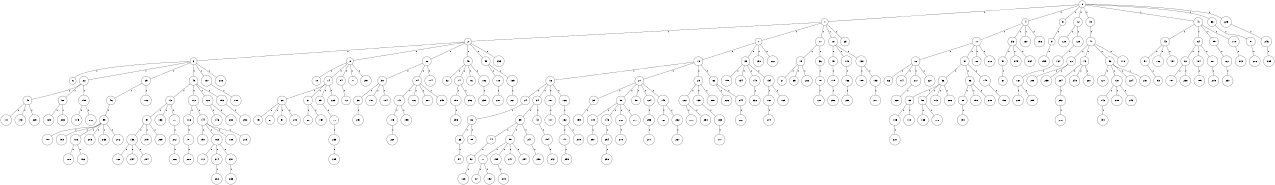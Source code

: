 graph G {
size="8.5,11;"
ratio = "expand;"
fixedsize="true;"
overlap="scale;"
node[shape=circle,width=.12,hight=.12,fontsize=12]
edge[fontsize=12]

0[label=" 0" color=black, pos="1.311536,2.8544616!"];
1[label=" 1" color=black, pos="2.2748339,1.7451549!"];
2[label=" 2" color=black, pos="1.3743077,2.2073294!"];
3[label=" 3" color=black, pos="2.2727245,0.6972136!"];
4[label=" 4" color=black, pos="2.1086748,2.1713917!"];
5[label=" 5" color=black, pos="1.5241531,2.5400214!"];
6[label=" 6" color=black, pos="2.1519603,0.0024797618!"];
7[label=" 7" color=black, pos="2.0860629,2.0260525!"];
8[label=" 8" color=black, pos="0.34647254,1.9040995!"];
9[label=" 9" color=black, pos="0.7542559,1.6054191!"];
10[label=" 10" color=black, pos="1.7436646,0.0050160922!"];
11[label=" 11" color=black, pos="2.1325315,2.3000611!"];
12[label=" 12" color=black, pos="2.7960283,1.9821394!"];
13[label=" 13" color=black, pos="2.8336928,1.3962372!"];
14[label=" 14" color=black, pos="0.60534698,0.74042858!"];
15[label=" 15" color=black, pos="0.74359697,1.0890087!"];
16[label=" 16" color=black, pos="2.6469952,0.71137597!"];
17[label=" 17" color=black, pos="1.6423625,0.52981466!"];
18[label=" 18" color=black, pos="0.12954348,1.4024161!"];
19[label=" 19" color=black, pos="0.23706045,1.5032813!"];
20[label=" 20" color=black, pos="1.17393,0.35327019!"];
21[label=" 21" color=black, pos="0.007581485,2.993276!"];
22[label=" 22" color=black, pos="2.1482243,0.30433831!"];
23[label=" 23" color=black, pos="1.5001856,2.9818907!"];
24[label=" 24" color=black, pos="0.38645513,0.54843186!"];
25[label=" 25" color=black, pos="2.0100617,0.41484465!"];
26[label=" 26" color=black, pos="0.61307729,0.4016802!"];
27[label=" 27" color=black, pos="2.519738,0.88322648!"];
28[label=" 28" color=black, pos="2.3903822,2.7012908!"];
29[label=" 29" color=black, pos="2.986004,1.0108921!"];
30[label=" 30" color=black, pos="0.42827124,2.0260495!"];
31[label=" 31" color=black, pos="2.7085774,1.0756376!"];
32[label=" 32" color=black, pos="2.701207,2.1238501!"];
33[label=" 33" color=black, pos="2.702316,2.8508739!"];
34[label=" 34" color=black, pos="1.3559556,0.16553102!"];
35[label=" 35" color=black, pos="0.15751562,0.56936148!"];
36[label=" 36" color=black, pos="2.2852542,2.9458615!"];
37[label=" 37" color=black, pos="2.9652189,2.4054865!"];
38[label=" 38" color=black, pos="2.271984,2.321947!"];
39[label=" 39" color=black, pos="2.4394763,2.075594!"];
40[label=" 40" color=black, pos="0.021654087,1.8519519!"];
41[label=" 41" color=black, pos="1.7381389,2.0393634!"];
42[label=" 42" color=black, pos="2.95538,0.96978799!"];
43[label=" 43" color=black, pos="1.2536519,1.6607934!"];
44[label=" 44" color=black, pos="1.8098017,2.8101642!"];
45[label=" 45" color=black, pos="1.5634085,2.1685108!"];
46[label=" 46" color=black, pos="2.6471867,0.81595396!"];
47[label=" 47" color=black, pos="1.8880424,1.2273462!"];
48[label=" 48" color=black, pos="2.0909921,2.6336666!"];
49[label=" 49" color=black, pos="2.782124,2.9232254!"];
50[label=" 50" color=black, pos="1.8779244,1.8503996!"];
51[label=" 51" color=black, pos="0.43216288,1.6704823!"];
52[label=" 52" color=black, pos="0.11784798,2.0169852!"];
53[label=" 53" color=black, pos="1.6962972,0.51664898!"];
54[label=" 54" color=black, pos="0.67595385,0.43014687!"];
55[label=" 55" color=black, pos="0.22415088,1.4736928!"];
56[label=" 56" color=black, pos="1.7367912,2.1442739!"];
57[label=" 57" color=black, pos="1.7803894,0.25641917!"];
58[label=" 58" color=black, pos="2.9605128,1.78989!"];
59[label=" 59" color=black, pos="2.6180119,2.6346402!"];
60[label=" 60" color=black, pos="2.9410188,2.4171164!"];
61[label=" 61" color=black, pos="2.8371215,2.9808!"];
62[label=" 62" color=black, pos="1.2663683,2.0770716!"];
63[label=" 63" color=black, pos="2.0684399,2.8056621!"];
64[label=" 64" color=black, pos="2.6581238,0.32414622!"];
65[label=" 65" color=black, pos="1.0174354,2.0968269!"];
66[label=" 66" color=black, pos="0.68738421,1.3706238!"];
67[label=" 67" color=black, pos="2.3470891,2.041256!"];
68[label=" 68" color=black, pos="1.6568895,0.92542399!"];
69[label=" 69" color=black, pos="2.3921377,1.0070863!"];
70[label=" 70" color=black, pos="0.31717081,0.14902513!"];
71[label=" 71" color=black, pos="1.6349223,1.1908418!"];
72[label=" 72" color=black, pos="0.90462327,1.7315592!"];
73[label=" 73" color=black, pos="0.095553378,0.90000678!"];
74[label=" 74" color=black, pos="0.71510287,0.088333702!"];
75[label=" 75" color=black, pos="1.2758946,1.3502999!"];
76[label=" 76" color=black, pos="2.5879621,0.42679495!"];
77[label=" 77" color=black, pos="2.1819479,0.63860571!"];
78[label=" 78" color=black, pos="0.51803909,0.88472942!"];
79[label=" 79" color=black, pos="2.7423181,2.4460074!"];
80[label=" 80" color=black, pos="1.5905592,0.56899999!"];
81[label=" 81" color=black, pos="0.0059525757,0.46905014!"];
82[label=" 82" color=black, pos="1.7396373,2.7832475!"];
83[label=" 83" color=black, pos="1.6869735,2.9483159!"];
84[label=" 84" color=black, pos="1.4092713,2.2550353!"];
85[label=" 85" color=black, pos="2.808992,1.090338!"];
86[label=" 86" color=black, pos="1.6812719,0.47999248!"];
87[label=" 87" color=black, pos="2.0506386,1.0705313!"];
88[label=" 88" color=black, pos="2.1035664,0.3273103!"];
89[label=" 89" color=black, pos="1.1085381,2.8305744!"];
90[label=" 90" color=black, pos="0.35374429,0.86370725!"];
91[label=" 91" color=black, pos="2.7473693,0.31565343!"];
92[label=" 92" color=black, pos="2.1871339,2.7478599!"];
93[label=" 93" color=black, pos="0.46432982,0.32315711!"];
94[label=" 94" color=black, pos="2.8132652,0.56919166!"];
95[label=" 95" color=black, pos="1.7291494,1.5051015!"];
96[label=" 96" color=black, pos="2.2792543,0.94223483!"];
97[label=" 97" color=black, pos="0.62877228,1.2359677!"];
98[label=" 98" color=black, pos="2.3866311,1.0232344!"];
99[label=" 99" color=black, pos="1.9116981,1.2906411!"];
100[label=" 100" color=black, pos="1.9095766,0.094958019!"];
101[label=" 101" color=black, pos="2.8766988,1.5195081!"];
102[label=" 102" color=black, pos="2.2212647,1.5538678!"];
103[label=" 103" color=black, pos="1.7284228,0.78313!"];
104[label=" 104" color=black, pos="0.89138112,0.39546937!"];
105[label=" 105" color=black, pos="0.49817409,0.50266997!"];
106[label=" 106" color=black, pos="2.7311121,2.0188057!"];
107[label=" 107" color=black, pos="0.86479221,2.7416422!"];
108[label=" 108" color=black, pos="1.3479476,1.1482752!"];
109[label=" 109" color=black, pos="1.2547153,0.91461038!"];
110[label=" 110" color=black, pos="0.75648312,1.4263942!"];
111[label=" 111" color=black, pos="1.5274474,0.49258291!"];
112[label=" 112" color=black, pos="2.934889,0.93898193!"];
113[label=" 113" color=black, pos="0.51948937,1.3178684!"];
114[label=" 114" color=black, pos="0.96755627,1.8934116!"];
115[label=" 115" color=black, pos="1.6461208,2.6067173!"];
116[label=" 116" color=black, pos="1.471654,1.2187148!"];
117[label=" 117" color=black, pos="1.4227759,1.2023494!"];
118[label=" 118" color=black, pos="2.6018033,1.6641649!"];
119[label=" 119" color=black, pos="0.8382678,2.5480793!"];
120[label=" 120" color=black, pos="2.0448,1.20622!"];
121[label=" 121" color=black, pos="2.9287131,0.81489084!"];
122[label=" 122" color=black, pos="1.8607624,1.7286179!"];
123[label=" 123" color=black, pos="1.3433562,1.5009515!"];
124[label=" 124" color=black, pos="2.0903276,1.5413795!"];
125[label=" 125" color=black, pos="0.8529915,0.69236247!"];
126[label=" 126" color=black, pos="1.3724725,1.5840456!"];
127[label=" 127" color=black, pos="1.5132751,1.9838972!"];
128[label=" 128" color=black, pos="2.619186,2.1223645!"];
129[label=" 129" color=black, pos="1.7142054,1.4441685!"];
130[label=" 130" color=black, pos="1.6455578,1.0818509!"];
131[label=" 131" color=black, pos="1.5081215,0.80392421!"];
132[label=" 132" color=black, pos="0.30246873,0.11155261!"];
133[label=" 133" color=black, pos="0.089032677,2.6102551!"];
134[label=" 134" color=black, pos="0.16044241,0.67224551!"];
135[label=" 135" color=black, pos="2.3264254,0.23179263!"];
136[label=" 136" color=black, pos="0.84625977,0.49351055!"];
137[label=" 137" color=black, pos="0.29141255,0.13543301!"];
138[label=" 138" color=black, pos="0.11046537,2.9258844!"];
139[label=" 139" color=black, pos="1.8000863,1.217036!"];
140[label=" 140" color=black, pos="0.075112317,1.2580153!"];
141[label=" 141" color=black, pos="1.1325037,0.62565019!"];
142[label=" 142" color=black, pos="1.0625709,2.9666636!"];
143[label=" 143" color=black, pos="1.9540384,2.3346078!"];
144[label=" 144" color=black, pos="0.55261339,1.3607633!"];
145[label=" 145" color=black, pos="0.76579738,1.7809963!"];
146[label=" 146" color=black, pos="2.7134803,2.4948496!"];
147[label=" 147" color=black, pos="1.4366892,1.6161217!"];
148[label=" 148" color=black, pos="1.0404741,1.6759465!"];
149[label=" 149" color=black, pos="0.74240732,1.4659239!"];
150[label=" 150" color=black, pos="0.5994924,0.19397463!"];
151[label=" 151" color=black, pos="1.6310437,1.3538289!"];
152[label=" 152" color=black, pos="1.3567008,1.027683!"];
153[label=" 153" color=black, pos="2.2107886,2.9987609!"];
154[label=" 154" color=black, pos="1.5155599,1.4378355!"];
155[label=" 155" color=black, pos="1.2054961,1.4640506!"];
156[label=" 156" color=black, pos="1.9280941,2.418948!"];
157[label=" 157" color=black, pos="1.4415938,2.4754797!"];
158[label=" 158" color=black, pos="2.3174594,1.594617!"];
159[label=" 159" color=black, pos="0.19803676,0.13216014!"];
160[label=" 160" color=black, pos="0.6630381,2.6772357!"];
161[label=" 161" color=black, pos="2.9685224,0.79809555!"];
162[label=" 162" color=black, pos="1.1696071,2.4363315!"];
163[label=" 163" color=black, pos="0.28988819,0.62107345!"];
164[label=" 164" color=black, pos="1.0403793,2.8884838!"];
165[label=" 165" color=black, pos="1.9248934,0.52305935!"];
166[label=" 166" color=black, pos="1.0334178,2.1908559!"];
167[label=" 167" color=black, pos="0.066122216,0.78619209!"];
168[label=" 168" color=black, pos="2.4828592,1.602987!"];
169[label=" 169" color=black, pos="1.1394244,0.93546396!"];
170[label=" 170" color=black, pos="2.6370136,2.6841348!"];
171[label=" 171" color=black, pos="1.2721775,0.14488409!"];
172[label=" 172" color=black, pos="1.3452297,0.79452992!"];
173[label=" 173" color=black, pos="1.3973313,1.5124759!"];
174[label=" 174" color=black, pos="0.43526561,0.66220364!"];
175[label=" 175" color=black, pos="1.0263478,0.23054814!"];
176[label=" 176" color=black, pos="1.9118235,0.96058859!"];
177[label=" 177" color=black, pos="1.2346177,0.36027945!"];
178[label=" 178" color=black, pos="1.267848,1.7985331!"];
179[label=" 179" color=black, pos="1.3496224,2.8525823!"];
180[label=" 180" color=black, pos="2.976785,2.9649752!"];
181[label=" 181" color=black, pos="1.9647015,2.8048654!"];
182[label=" 182" color=black, pos="2.1807829,1.901355!"];
183[label=" 183" color=black, pos="1.9154647,1.7163377!"];
184[label=" 184" color=black, pos="1.9654383,1.8785362!"];
185[label=" 185" color=black, pos="2.5729789,1.0716873!"];
186[label=" 186" color=black, pos="0.28322981,1.3808524!"];
187[label=" 187" color=black, pos="0.81363747,2.3277043!"];
188[label=" 188" color=black, pos="2.880547,2.1645387!"];
189[label=" 189" color=black, pos="0.77013065,2.2452157!"];
190[label=" 190" color=black, pos="2.4364731,1.1580443!"];
191[label=" 191" color=black, pos="0.27847377,0.17922608!"];
192[label=" 192" color=black, pos="2.5513083,0.443968!"];
193[label=" 193" color=black, pos="2.2965779,0.96511405!"];
194[label=" 194" color=black, pos="0.38587557,1.2126599!"];
195[label=" 195" color=black, pos="0.57940118,1.9899355!"];
196[label=" 196" color=black, pos="1.8330437,0.30519673!"];
197[label=" 197" color=black, pos="0.12387831,0.55408794!"];
198[label=" 198" color=black, pos="0.69698307,2.9122892!"];
199[label=" 199" color=black, pos="0.58651425,2.2193689!"];
200[label=" 200" color=black, pos="0.14927757,2.2621098!"];
201[label=" 201" color=black, pos="2.1789921,0.025663098!"];
202[label=" 202" color=black, pos="2.5731903,0.76438073!"];
203[label=" 203" color=black, pos="0.77868718,0.61253963!"];
204[label=" 204" color=black, pos="0.90879043,2.2149053!"];
205[label=" 205" color=black, pos="2.4681488,2.5930202!"];
206[label=" 206" color=black, pos="0.48112544,0.14058868!"];
207[label=" 207" color=black, pos="1.5968247,0.20546226!"];
208[label=" 208" color=black, pos="1.0232944,2.1919577!"];
209[label=" 209" color=black, pos="0.69479585,0.76715427!"];
210[label=" 210" color=black, pos="2.4559438,0.42057755!"];
211[label=" 211" color=black, pos="1.2858512,2.8463619!"];
212[label=" 212" color=black, pos="2.9508535,1.2273104!"];
213[label=" 213" color=black, pos="2.8302604,0.58413414!"];
214[label=" 214" color=black, pos="1.3256399,0.3790255!"];
215[label=" 215" color=black, pos="2.0846804,2.668567!"];
216[label=" 216" color=black, pos="2.0520598,2.3102614!"];
217[label=" 217" color=black, pos="1.0781455,0.014841754!"];
218[label=" 218" color=black, pos="2.6089507,0.7687203!"];
219[label=" 219" color=black, pos="1.4685365,2.0894435!"];
220[label=" 220" color=black, pos="0.67634935,1.8383923!"];
221[label=" 221" color=black, pos="0.13708447,0.81799553!"];
222[label=" 222" color=black, pos="0.14724927,2.3851891!"];
223[label=" 223" color=black, pos="1.7815088,1.3399045!"];
224[label=" 224" color=black, pos="2.9142807,2.5804242!"];
225[label=" 225" color=black, pos="0.72758157,2.5265155!"];
226[label=" 226" color=black, pos="2.0306853,0.23133415!"];
227[label=" 227" color=black, pos="1.910318,2.9186118!"];
228[label=" 228" color=black, pos="1.6375316,1.0932771!"];
229[label=" 229" color=black, pos="0.17953053,1.2373405!"];
230[label=" 230" color=black, pos="1.1082937,0.55870945!"];
231[label=" 231" color=black, pos="1.6762856,1.7233711!"];
232[label=" 232" color=black, pos="0.54877982,0.58299256!"];
233[label=" 233" color=black, pos="0.89906128,0.61289364!"];
234[label=" 234" color=black, pos="2.4047439,0.42896834!"];
235[label=" 235" color=black, pos="1.1650055,0.90172936!"];
236[label=" 236" color=black, pos="1.1045842,0.5771532!"];
237[label=" 237" color=black, pos="2.9062791,1.6108945!"];
238[label=" 238" color=black, pos="0.43702327,2.9043752!"];
239[label=" 239" color=black, pos="0.068217883,1.7038752!"];
240[label=" 240" color=black, pos="0.93154157,1.8933591!"];
241[label=" 241" color=black, pos="1.3963759,2.7603494!"];
242[label=" 242" color=black, pos="1.3504805,1.1161818!"];
243[label=" 243" color=black, pos="1.5368979,0.31802311!"];
244[label=" 244" color=black, pos="2.0129176,0.92559677!"];
245[label=" 245" color=black, pos="1.70967,2.9337695!"];
246[label=" 246" color=black, pos="2.7060952,1.2600022!"];
247[label=" 247" color=black, pos="2.465891,1.3913108!"];
248[label=" 248" color=black, pos="0.25074513,0.22803542!"];
249[label=" 249" color=black, pos="2.7909226,2.4482408!"];
250[label=" 250" color=black, pos="0.17770259,0.65688917!"];
251[label=" 251" color=black, pos="2.5823337,0.3560825!"];
252[label=" 252" color=black, pos="1.8700886,1.514448!"];
253[label=" 253" color=black, pos="1.8181706,1.7264519!"];
254[label=" 254" color=black, pos="2.2863622,1.2985789!"];
255[label=" 255" color=black, pos="2.9503314,0.14968578!"];
256[label=" 256" color=black, pos="0.97455963,2.8481975!"];
257[label=" 257" color=black, pos="1.366106,1.9068854!"];
258[label=" 258" color=black, pos="2.8608609,1.2584091!"];
259[label=" 259" color=black, pos="2.5386869,1.0384459!"];
260[label=" 260" color=black, pos="1.8961708,0.98853405!"];
261[label=" 261" color=black, pos="0.0011114264,2.2386072!"];
262[label=" 262" color=black, pos="0.70143993,0.039726846!"];
263[label=" 263" color=black, pos="2.2270758,1.8528478!"];
264[label=" 264" color=black, pos="1.5671338,0.96711769!"];
265[label=" 265" color=black, pos="0.99748366,2.4770485!"];
266[label=" 266" color=black, pos="2.4377777,0.30153913!"];
267[label=" 267" color=black, pos="1.3499491,0.38524009!"];
268[label=" 268" color=black, pos="2.892879,2.9604613!"];
269[label=" 269" color=black, pos="1.0887601,1.181464!"];
270[label=" 270" color=black, pos="1.7362545,2.4419713!"];
271[label=" 271" color=black, pos="1.4106035,2.1649657!"];
272[label=" 272" color=black, pos="2.9958645,0.91097717!"];
273[label=" 273" color=black, pos="1.0060866,1.8516927!"];
274[label=" 274" color=black, pos="0.12348315,1.4203289!"];
275[label=" 275" color=black, pos="2.4932169,1.7195521!"];
276[label=" 276" color=black, pos="0.17934315,0.28008622!"];
277[label=" 277" color=black, pos="1.8790819,0.058303208!"];
278[label=" 278" color=black, pos="0.68274112,0.57866677!"];
279[label=" 279" color=black, pos="1.7950937,2.0710819!"];
280[label=" 280" color=black, pos="1.8757159,1.7843063!"];
281[label=" 281" color=black, pos="2.3700847,1.3256668!"];
282[label=" 282" color=black, pos="0.78923087,1.9670001!"];
283[label=" 283" color=black, pos="2.5515647,2.6685436!"];
284[label=" 284" color=black, pos="1.3665657,2.9990111!"];
285[label=" 285" color=black, pos="1.41018,0.86098407!"];
286[label=" 286" color=black, pos="1.5575888,0.18626576!"];
287[label=" 287" color=black, pos="0.18328334,2.1436407!"];
288[label=" 288" color=black, pos="2.2394068,2.9408017!"];
289[label=" 289" color=black, pos="2.563946,0.1030594!"];
290[label=" 290" color=black, pos="2.0124642,0.63562465!"];
291[label=" 291" color=black, pos="2.7566118,2.2949367!"];
292[label=" 292" color=black, pos="2.252798,1.3688251!"];
293[label=" 293" color=black, pos="2.3512621,1.7558992!"];
294[label=" 294" color=black, pos="1.66946,0.26153335!"];
295[label=" 295" color=black, pos="0.19951262,2.9117426!"];
296[label=" 296" color=black, pos="2.333121,0.048410937!"];
297[label=" 297" color=black, pos="1.1190129,0.25024398!"];
298[label=" 298" color=black, pos="2.2215298,2.6955059!"];
299[label=" 299" color=black, pos="1.1900368,0.10131906!"];
0--1[label="1"]
0--4[label="1"]
0--5[label="1"]
0--12[label="1"]
0--19[label="1"]
0--41[label="1"]
0--53[label="1"]
0--225[label="1"]
1--2[label="1"]
1--7[label="1"]
1--11[label="1"]
1--18[label="1"]
1--23[label="1"]
2--3[label="1"]
2--8[label="1"]
2--28[label="1"]
2--49[label="1"]
2--59[label="1"]
2--235[label="1"]
3--6[label="1"]
3--22[label="1"]
3--25[label="1"]
3--48[label="1"]
3--137[label="1"]
3--216[label="1"]
4--17[label="1"]
4--33[label="1"]
4--130[label="1"]
4--196[label="1"]
5--9[label="1"]
7--13[label="1"]
7--85[label="1"]
7--190[label="1"]
7--222[label="1"]
8--10[label="1"]
8--14[label="1"]
8--54[label="1"]
8--71[label="1"]
8--297[label="1"]
9--295[label="1"]
11--15[label="1"]
11--36[label="1"]
12--128[label="1"]
12--129[label="1"]
13--16[label="1"]
13--27[label="1"]
13--29[label="1"]
13--62[label="1"]
14--20[label="1"]
14--31[label="1"]
14--69[label="1"]
14--223[label="1"]
15--21[label="1"]
15--65[label="1"]
15--202[label="1"]
16--24[label="1"]
16--34[label="1"]
16--107[label="1"]
16--126[label="1"]
17--26[label="1"]
17--37[label="1"]
17--82[label="1"]
17--218[label="1"]
18--75[label="1"]
18--115[label="1"]
18--138[label="1"]
19--47[label="1"]
20--45[label="1"]
20--67[label="1"]
20--91[label="1"]
20--240[label="1"]
22--40[label="1"]
22--90[label="1"]
22--159[label="1"]
24--32[label="1"]
25--46[label="1"]
25--102[label="1"]
26--66[label="1"]
26--114[label="1"]
26--217[label="1"]
26--227[label="1"]
27--35[label="1"]
27--50[label="1"]
27--58[label="1"]
27--124[label="1"]
27--149[label="1"]
28--30[label="1"]
28--84[label="1"]
28--174[label="1"]
29--122[label="1"]
29--139[label="1"]
29--288[label="1"]
30--38[label="1"]
30--101[label="1"]
30--184[label="1"]
31--68[label="1"]
31--157[label="1"]
32--63[label="1"]
32--89[label="1"]
33--51[label="1"]
33--245[label="1"]
33--264[label="1"]
34--39[label="1"]
34--42[label="1"]
35--199[label="1"]
36--78[label="1"]
37--56[label="1"]
37--86[label="1"]
37--145[label="1"]
38--291[label="1"]
39--44[label="1"]
39--55[label="1"]
39--241[label="1"]
40--111[label="1"]
40--143[label="1"]
40--229[label="1"]
41--43[label="1"]
41--64[label="1"]
41--95[label="1"]
41--170[label="1"]
42--194[label="1"]
43--57[label="1"]
43--186[label="1"]
43--197[label="1"]
44--92[label="1"]
46--99[label="1"]
47--60[label="1"]
47--79[label="1"]
47--96[label="1"]
47--178[label="1"]
48--73[label="1"]
48--112[label="1"]
48--120[label="1"]
48--153[label="1"]
49--52[label="1"]
49--74[label="1"]
49--76[label="1"]
49--182[label="1"]
50--119[label="1"]
50--148[label="1"]
50--260[label="1"]
50--277[label="1"]
51--61[label="1"]
53--81[label="1"]
54--72[label="1"]
55--77[label="1"]
55--155[label="1"]
55--247[label="1"]
55--294[label="1"]
56--83[label="1"]
56--98[label="1"]
56--113[label="1"]
56--286[label="1"]
57--93[label="1"]
59--118[label="1"]
59--135[label="1"]
60--208[label="1"]
60--255[label="1"]
62--226[label="1"]
62--244[label="1"]
63--94[label="1"]
64--80[label="1"]
64--104[label="1"]
64--201[label="1"]
69--70[label="1"]
70--233[label="1"]
73--97[label="1"]
73--133[label="1"]
73--171[label="1"]
74--198[label="1"]
74--256[label="1"]
75--179[label="1"]
77--87[label="1"]
77--192[label="1"]
78--121[label="1"]
79--204[label="1"]
79--248[label="1"]
79--281[label="1"]
80--187[label="1"]
80--258[label="1"]
81--206[label="1"]
83--105[label="1"]
83--110[label="1"]
84--141[label="1"]
84--176[label="1"]
84--207[label="1"]
84--249[label="1"]
85--109[label="1"]
85--134[label="1"]
85--140[label="1"]
85--154[label="1"]
86--88[label="1"]
86--158[label="1"]
86--200[label="1"]
88--151[label="1"]
90--125[label="1"]
90--283[label="1"]
92--123[label="1"]
95--162[label="1"]
96--127[label="1"]
96--131[label="1"]
96--224[label="1"]
96--251[label="1"]
97--136[label="1"]
97--279[label="1"]
97--289[label="1"]
98--183[label="1"]
98--278[label="1"]
99--100[label="1"]
99--103[label="1"]
99--106[label="1"]
99--203[label="1"]
99--265[label="1"]
99--272[label="1"]
104--185[label="1"]
105--221[label="1"]
106--108[label="1"]
106--166[label="1"]
107--117[label="1"]
112--116[label="1"]
112--144[label="1"]
115--156[label="1"]
116--181[label="1"]
118--287[label="1"]
119--257[label="1"]
120--146[label="1"]
120--230[label="1"]
122--210[label="1"]
122--250[label="1"]
124--253[label="1"]
126--132[label="1"]
129--164[label="1"]
131--142[label="1"]
131--209[label="1"]
131--243[label="1"]
132--147[label="1"]
132--219[label="1"]
135--261[label="1"]
136--168[label="1"]
136--234[label="1"]
136--284[label="1"]
137--188[label="1"]
138--189[label="1"]
138--193[label="1"]
139--165[label="1"]
140--236[label="1"]
141--173[label="1"]
141--195[label="1"]
142--191[label="1"]
144--150[label="1"]
144--163[label="1"]
144--180[label="1"]
144--215[label="1"]
145--152[label="1"]
147--299[label="1"]
148--254[label="1"]
149--160[label="1"]
149--232[label="1"]
153--292[label="1"]
154--161[label="1"]
154--169[label="1"]
155--213[label="1"]
156--238[label="1"]
159--175[label="1"]
159--280[label="1"]
161--274[label="1"]
162--237[label="1"]
163--172[label="1"]
163--214[label="1"]
163--231[label="1"]
164--167[label="1"]
165--177[label="1"]
167--205[label="1"]
167--259[label="1"]
170--273[label="1"]
171--212[label="1"]
173--220[label="1"]
179--296[label="1"]
181--268[label="1"]
182--239[label="1"]
193--211[label="1"]
194--242[label="1"]
198--293[label="1"]
201--275[label="1"]
204--252[label="1"]
212--266[label="1"]
214--282[label="1"]
217--228[label="1"]
225--246[label="1"]
231--263[label="1"]
232--267[label="1"]
233--285[label="1"]
241--298[label="1"]
244--262[label="1"]
246--269[label="1"]
252--276[label="1"]
253--271[label="1"]
254--290[label="1"]
260--270[label="1"]

}
